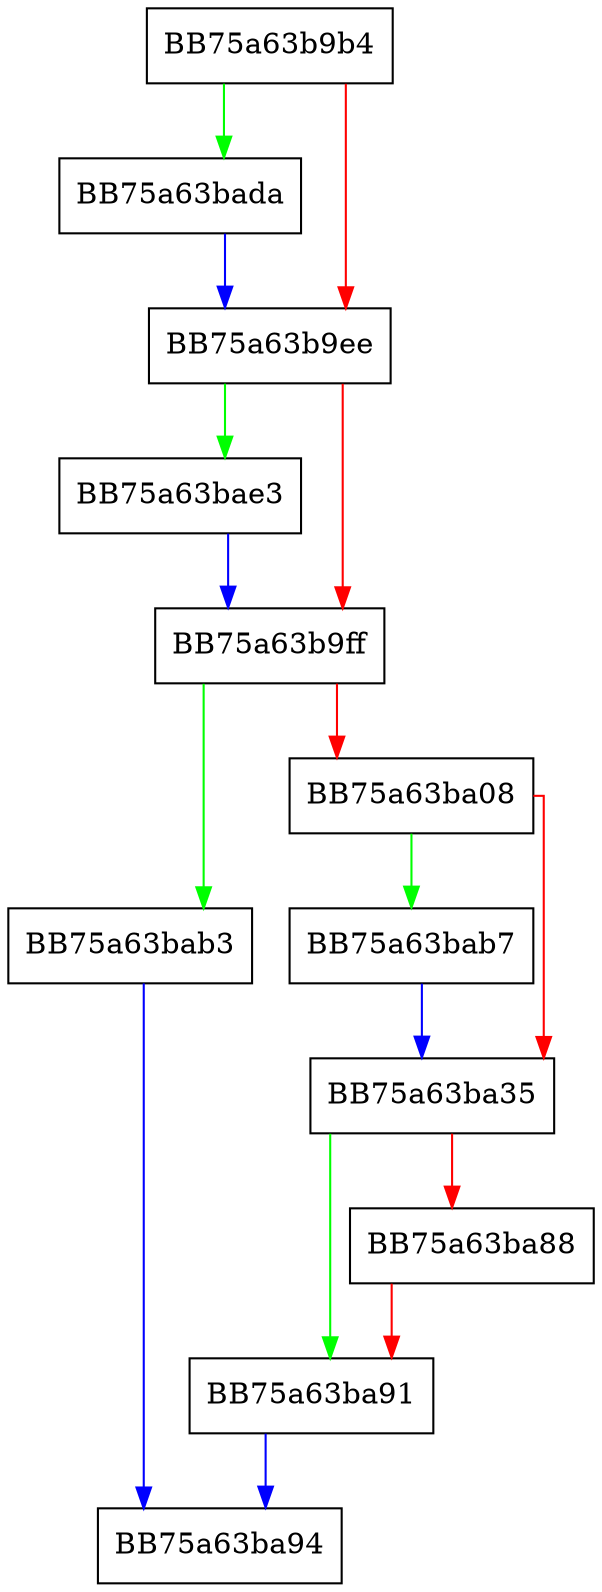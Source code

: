 digraph IsKnownFriendly {
  node [shape="box"];
  graph [splines=ortho];
  BB75a63b9b4 -> BB75a63bada [color="green"];
  BB75a63b9b4 -> BB75a63b9ee [color="red"];
  BB75a63b9ee -> BB75a63bae3 [color="green"];
  BB75a63b9ee -> BB75a63b9ff [color="red"];
  BB75a63b9ff -> BB75a63bab3 [color="green"];
  BB75a63b9ff -> BB75a63ba08 [color="red"];
  BB75a63ba08 -> BB75a63bab7 [color="green"];
  BB75a63ba08 -> BB75a63ba35 [color="red"];
  BB75a63ba35 -> BB75a63ba91 [color="green"];
  BB75a63ba35 -> BB75a63ba88 [color="red"];
  BB75a63ba88 -> BB75a63ba91 [color="red"];
  BB75a63ba91 -> BB75a63ba94 [color="blue"];
  BB75a63bab3 -> BB75a63ba94 [color="blue"];
  BB75a63bab7 -> BB75a63ba35 [color="blue"];
  BB75a63bada -> BB75a63b9ee [color="blue"];
  BB75a63bae3 -> BB75a63b9ff [color="blue"];
}